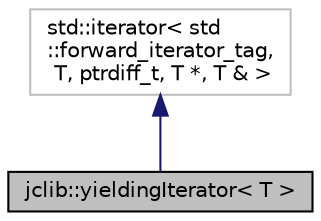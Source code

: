 digraph "jclib::yieldingIterator&lt; T &gt;"
{
  edge [fontname="Helvetica",fontsize="10",labelfontname="Helvetica",labelfontsize="10"];
  node [fontname="Helvetica",fontsize="10",shape=record];
  Node0 [label="jclib::yieldingIterator\< T \>",height=0.2,width=0.4,color="black", fillcolor="grey75", style="filled", fontcolor="black"];
  Node1 -> Node0 [dir="back",color="midnightblue",fontsize="10",style="solid",fontname="Helvetica"];
  Node1 [label="std::iterator\< std\l::forward_iterator_tag,\l T, ptrdiff_t, T *, T & \>",height=0.2,width=0.4,color="grey75", fillcolor="white", style="filled"];
}
